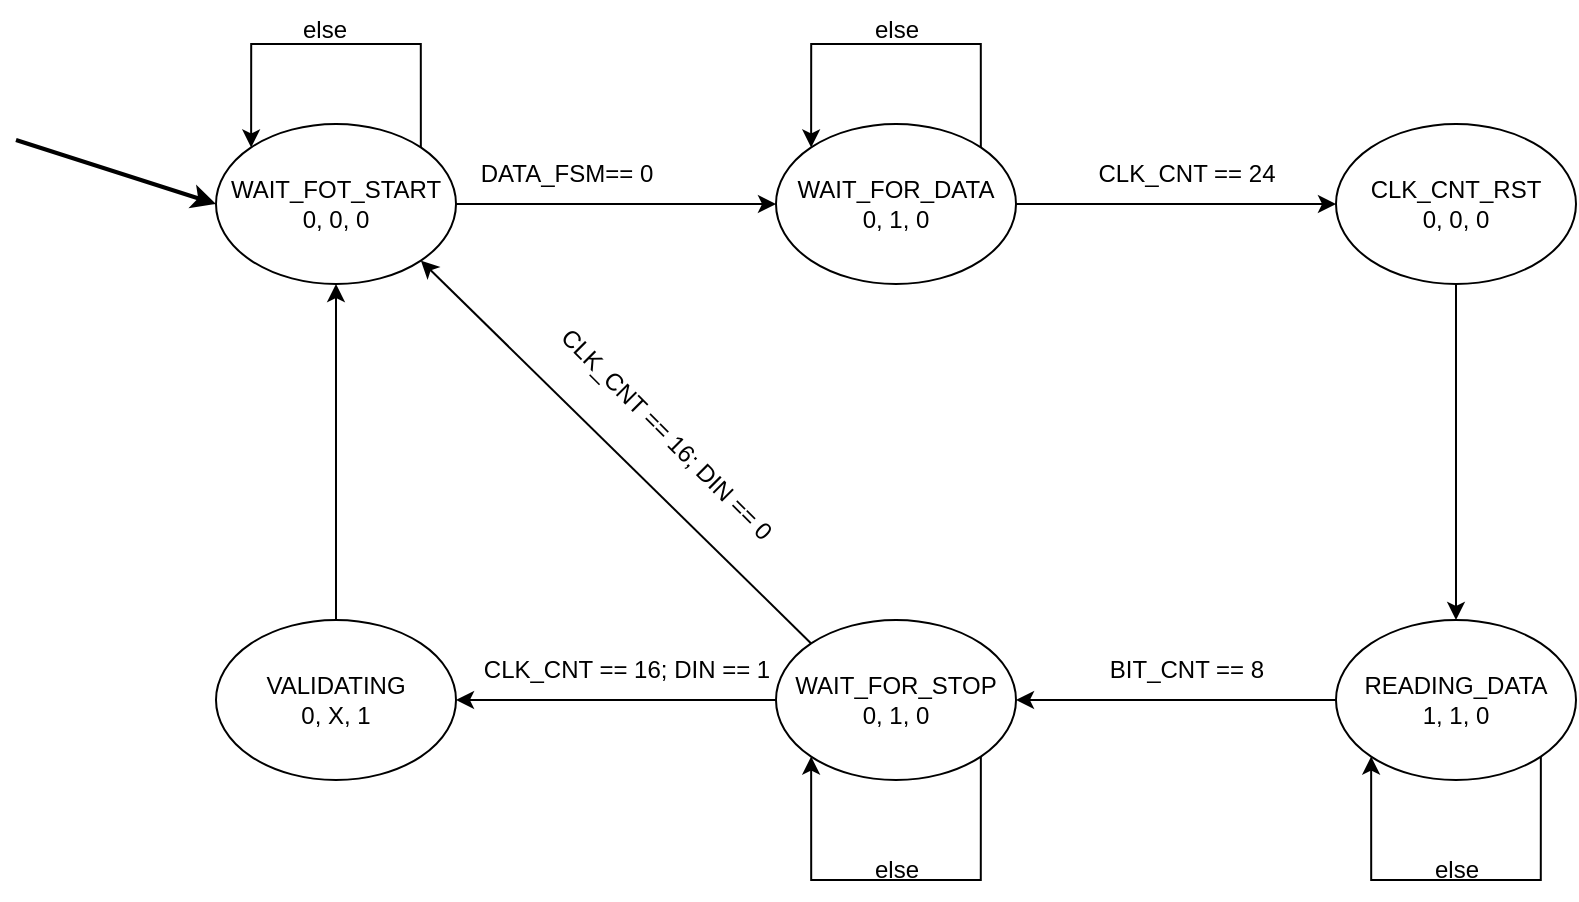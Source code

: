<mxfile version="21.1.8" type="github">
  <diagram name="Page-1" id="FFNUs5i6vEV03rCKP-XE">
    <mxGraphModel dx="954" dy="675" grid="1" gridSize="10" guides="1" tooltips="1" connect="1" arrows="1" fold="1" page="1" pageScale="1" pageWidth="827" pageHeight="1169" math="0" shadow="0">
      <root>
        <mxCell id="0" />
        <mxCell id="1" parent="0" />
        <mxCell id="eU8pRurztz_gBzVK209F-8" style="edgeStyle=orthogonalEdgeStyle;rounded=0;orthogonalLoop=1;jettySize=auto;html=1;exitX=1;exitY=0.5;exitDx=0;exitDy=0;entryX=0;entryY=0.5;entryDx=0;entryDy=0;" parent="1" source="eU8pRurztz_gBzVK209F-2" target="eU8pRurztz_gBzVK209F-5" edge="1">
          <mxGeometry relative="1" as="geometry" />
        </mxCell>
        <mxCell id="Aua6kyi1QZbJK9ecVkn_-1" style="orthogonalLoop=1;jettySize=auto;html=1;exitX=0;exitY=0.5;exitDx=0;exitDy=0;endArrow=none;endFill=0;startArrow=classic;startFill=1;strokeWidth=2;" parent="1" source="eU8pRurztz_gBzVK209F-2" edge="1">
          <mxGeometry relative="1" as="geometry">
            <mxPoint x="9" y="80" as="targetPoint" />
          </mxGeometry>
        </mxCell>
        <mxCell id="eU8pRurztz_gBzVK209F-2" value="WAIT_FOT_START&lt;br&gt;0, 0, 0" style="ellipse;whiteSpace=wrap;html=1;" parent="1" vertex="1">
          <mxGeometry x="109" y="72" width="120" height="80" as="geometry" />
        </mxCell>
        <mxCell id="eU8pRurztz_gBzVK209F-11" style="edgeStyle=orthogonalEdgeStyle;rounded=0;orthogonalLoop=1;jettySize=auto;html=1;exitX=0;exitY=0.5;exitDx=0;exitDy=0;entryX=1;entryY=0.5;entryDx=0;entryDy=0;" parent="1" source="eU8pRurztz_gBzVK209F-3" target="eU8pRurztz_gBzVK209F-4" edge="1">
          <mxGeometry relative="1" as="geometry" />
        </mxCell>
        <mxCell id="eU8pRurztz_gBzVK209F-30" style="orthogonalLoop=1;jettySize=auto;html=1;exitX=0;exitY=0;exitDx=0;exitDy=0;entryX=1;entryY=1;entryDx=0;entryDy=0;curved=1;" parent="1" source="eU8pRurztz_gBzVK209F-3" target="eU8pRurztz_gBzVK209F-2" edge="1">
          <mxGeometry relative="1" as="geometry" />
        </mxCell>
        <mxCell id="eU8pRurztz_gBzVK209F-3" value="WAIT_FOR_STOP&lt;br&gt;0, 1, 0" style="ellipse;whiteSpace=wrap;html=1;" parent="1" vertex="1">
          <mxGeometry x="389" y="320" width="120" height="80" as="geometry" />
        </mxCell>
        <mxCell id="eU8pRurztz_gBzVK209F-12" style="edgeStyle=orthogonalEdgeStyle;rounded=0;orthogonalLoop=1;jettySize=auto;html=1;exitX=0.5;exitY=0;exitDx=0;exitDy=0;entryX=0.5;entryY=1;entryDx=0;entryDy=0;curved=1;" parent="1" source="eU8pRurztz_gBzVK209F-4" target="eU8pRurztz_gBzVK209F-2" edge="1">
          <mxGeometry relative="1" as="geometry" />
        </mxCell>
        <mxCell id="eU8pRurztz_gBzVK209F-4" value="VALIDATING&lt;br&gt;0, X, 1" style="ellipse;whiteSpace=wrap;html=1;" parent="1" vertex="1">
          <mxGeometry x="109" y="320" width="120" height="80" as="geometry" />
        </mxCell>
        <mxCell id="eU8pRurztz_gBzVK209F-9" style="edgeStyle=orthogonalEdgeStyle;rounded=0;orthogonalLoop=1;jettySize=auto;html=1;exitX=1;exitY=0.5;exitDx=0;exitDy=0;entryX=0;entryY=0.5;entryDx=0;entryDy=0;" parent="1" source="eU8pRurztz_gBzVK209F-5" target="eU8pRurztz_gBzVK209F-6" edge="1">
          <mxGeometry relative="1" as="geometry" />
        </mxCell>
        <mxCell id="eU8pRurztz_gBzVK209F-5" value="WAIT_FOR_DATA&lt;br&gt;0, 1, 0" style="ellipse;whiteSpace=wrap;html=1;" parent="1" vertex="1">
          <mxGeometry x="389" y="72" width="120" height="80" as="geometry" />
        </mxCell>
        <mxCell id="eU8pRurztz_gBzVK209F-10" style="edgeStyle=orthogonalEdgeStyle;rounded=0;orthogonalLoop=1;jettySize=auto;html=1;exitX=0.5;exitY=1;exitDx=0;exitDy=0;entryX=0.5;entryY=0;entryDx=0;entryDy=0;" parent="1" source="eU8pRurztz_gBzVK209F-6" target="FNwdt9P0-WjXjIKA_Wn4-1" edge="1">
          <mxGeometry relative="1" as="geometry">
            <mxPoint x="719" y="300" as="targetPoint" />
          </mxGeometry>
        </mxCell>
        <mxCell id="eU8pRurztz_gBzVK209F-6" value="CLK_CNT_RST&lt;br&gt;0, 0, 0" style="ellipse;whiteSpace=wrap;html=1;" parent="1" vertex="1">
          <mxGeometry x="669" y="72" width="120" height="80" as="geometry" />
        </mxCell>
        <mxCell id="eU8pRurztz_gBzVK209F-17" style="edgeStyle=orthogonalEdgeStyle;rounded=0;orthogonalLoop=1;jettySize=auto;html=1;exitX=1;exitY=0;exitDx=0;exitDy=0;entryX=0;entryY=0;entryDx=0;entryDy=0;" parent="1" source="eU8pRurztz_gBzVK209F-5" target="eU8pRurztz_gBzVK209F-5" edge="1">
          <mxGeometry relative="1" as="geometry">
            <Array as="points">
              <mxPoint x="450" y="32" />
              <mxPoint x="366" y="32" />
            </Array>
          </mxGeometry>
        </mxCell>
        <mxCell id="eU8pRurztz_gBzVK209F-19" style="edgeStyle=orthogonalEdgeStyle;rounded=0;orthogonalLoop=1;jettySize=auto;html=1;exitX=1;exitY=0;exitDx=0;exitDy=0;entryX=0;entryY=0;entryDx=0;entryDy=0;" parent="1" source="eU8pRurztz_gBzVK209F-2" target="eU8pRurztz_gBzVK209F-2" edge="1">
          <mxGeometry relative="1" as="geometry">
            <Array as="points">
              <mxPoint x="206" y="32" />
              <mxPoint x="121" y="32" />
            </Array>
          </mxGeometry>
        </mxCell>
        <mxCell id="eU8pRurztz_gBzVK209F-22" value="else" style="text;html=1;align=center;verticalAlign=middle;resizable=0;points=[];autosize=1;strokeColor=none;fillColor=none;" parent="1" vertex="1">
          <mxGeometry x="424" y="10" width="50" height="30" as="geometry" />
        </mxCell>
        <mxCell id="eU8pRurztz_gBzVK209F-23" value="else" style="text;html=1;align=center;verticalAlign=middle;resizable=0;points=[];autosize=1;strokeColor=none;fillColor=none;" parent="1" vertex="1">
          <mxGeometry x="138" y="10" width="50" height="30" as="geometry" />
        </mxCell>
        <mxCell id="eU8pRurztz_gBzVK209F-27" value="DATA_FSM== 0" style="text;html=1;align=center;verticalAlign=middle;resizable=0;points=[];autosize=1;strokeColor=none;fillColor=none;" parent="1" vertex="1">
          <mxGeometry x="229" y="82" width="110" height="30" as="geometry" />
        </mxCell>
        <mxCell id="eU8pRurztz_gBzVK209F-28" value="CLK_CNT == 24" style="text;html=1;align=center;verticalAlign=middle;resizable=0;points=[];autosize=1;strokeColor=none;fillColor=none;" parent="1" vertex="1">
          <mxGeometry x="539" y="82" width="110" height="30" as="geometry" />
        </mxCell>
        <mxCell id="eU8pRurztz_gBzVK209F-29" value="BIT_CNT == 8" style="text;html=1;align=center;verticalAlign=middle;resizable=0;points=[];autosize=1;strokeColor=none;fillColor=none;rotation=0;" parent="1" vertex="1">
          <mxGeometry x="544" y="330" width="100" height="30" as="geometry" />
        </mxCell>
        <mxCell id="eU8pRurztz_gBzVK209F-31" value="CLK_CNT == 16; DIN == 1" style="text;html=1;align=center;verticalAlign=middle;resizable=0;points=[];autosize=1;strokeColor=none;fillColor=none;" parent="1" vertex="1">
          <mxGeometry x="229" y="330" width="170" height="30" as="geometry" />
        </mxCell>
        <mxCell id="eU8pRurztz_gBzVK209F-32" value="CLK_CNT == 16; DIN == 0" style="text;html=1;align=center;verticalAlign=middle;resizable=0;points=[];autosize=1;strokeColor=none;fillColor=none;rotation=45;" parent="1" vertex="1">
          <mxGeometry x="249" y="212" width="170" height="30" as="geometry" />
        </mxCell>
        <mxCell id="FNwdt9P0-WjXjIKA_Wn4-2" style="edgeStyle=orthogonalEdgeStyle;rounded=0;orthogonalLoop=1;jettySize=auto;html=1;exitX=0;exitY=0.5;exitDx=0;exitDy=0;entryX=1;entryY=0.5;entryDx=0;entryDy=0;" edge="1" parent="1" source="FNwdt9P0-WjXjIKA_Wn4-1" target="eU8pRurztz_gBzVK209F-3">
          <mxGeometry relative="1" as="geometry" />
        </mxCell>
        <mxCell id="FNwdt9P0-WjXjIKA_Wn4-1" value="READING_DATA&lt;br style=&quot;border-color: var(--border-color);&quot;&gt;1, 1, 0" style="ellipse;whiteSpace=wrap;html=1;" vertex="1" parent="1">
          <mxGeometry x="669" y="320" width="120" height="80" as="geometry" />
        </mxCell>
        <mxCell id="FNwdt9P0-WjXjIKA_Wn4-3" style="edgeStyle=orthogonalEdgeStyle;rounded=0;orthogonalLoop=1;jettySize=auto;html=1;exitX=1;exitY=1;exitDx=0;exitDy=0;entryX=0;entryY=1;entryDx=0;entryDy=0;" edge="1" parent="1" source="eU8pRurztz_gBzVK209F-3" target="eU8pRurztz_gBzVK209F-3">
          <mxGeometry relative="1" as="geometry">
            <Array as="points">
              <mxPoint x="491" y="450" />
              <mxPoint x="407" y="450" />
            </Array>
          </mxGeometry>
        </mxCell>
        <mxCell id="FNwdt9P0-WjXjIKA_Wn4-4" value="else" style="text;html=1;align=center;verticalAlign=middle;resizable=0;points=[];autosize=1;strokeColor=none;fillColor=none;" vertex="1" parent="1">
          <mxGeometry x="424" y="430" width="50" height="30" as="geometry" />
        </mxCell>
        <mxCell id="FNwdt9P0-WjXjIKA_Wn4-5" style="edgeStyle=orthogonalEdgeStyle;rounded=0;orthogonalLoop=1;jettySize=auto;html=1;exitX=1;exitY=1;exitDx=0;exitDy=0;entryX=0;entryY=1;entryDx=0;entryDy=0;" edge="1" parent="1" source="FNwdt9P0-WjXjIKA_Wn4-1" target="FNwdt9P0-WjXjIKA_Wn4-1">
          <mxGeometry relative="1" as="geometry">
            <Array as="points">
              <mxPoint x="771" y="450" />
              <mxPoint x="687" y="450" />
            </Array>
          </mxGeometry>
        </mxCell>
        <mxCell id="FNwdt9P0-WjXjIKA_Wn4-6" value="else" style="text;html=1;align=center;verticalAlign=middle;resizable=0;points=[];autosize=1;strokeColor=none;fillColor=none;" vertex="1" parent="1">
          <mxGeometry x="704" y="430" width="50" height="30" as="geometry" />
        </mxCell>
      </root>
    </mxGraphModel>
  </diagram>
</mxfile>
